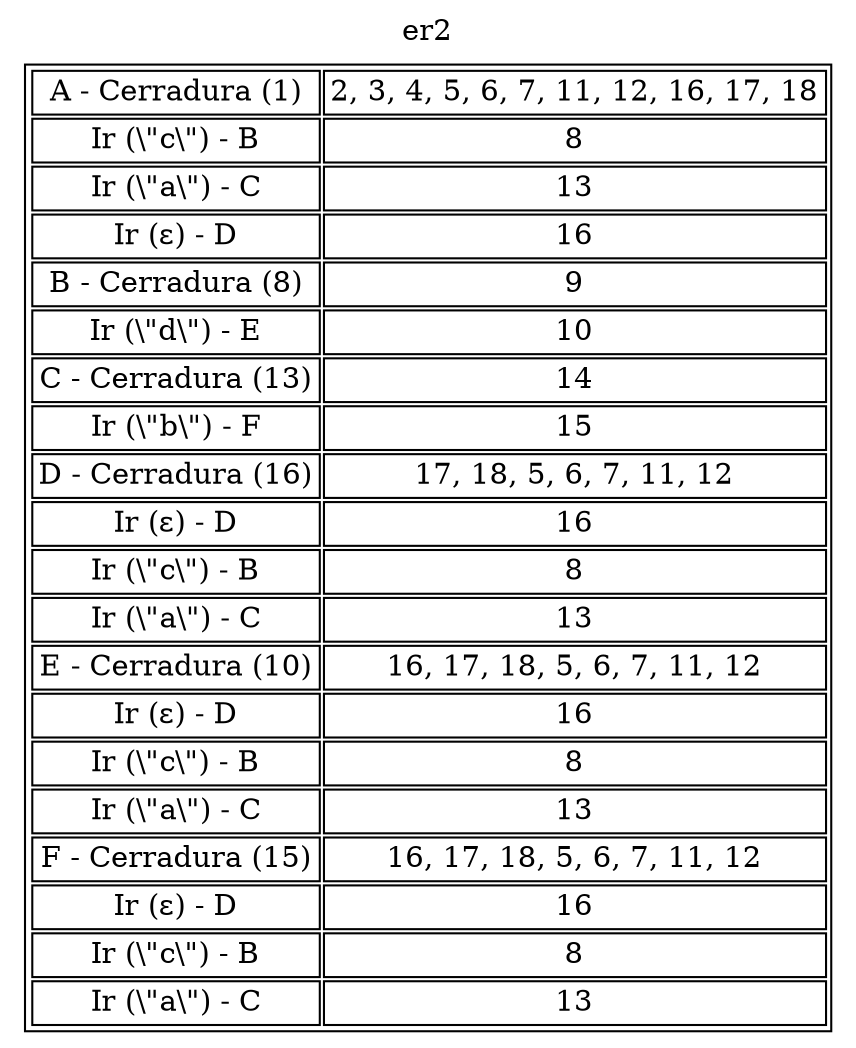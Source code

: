 digraph Cerradura{
labelloc=t;
label="er2";
node [shape=plaintext];
tabla [label=<<table>
<tr><td>A - Cerradura (1)</td><td>2, 3, 4, 5, 6, 7, 11, 12, 16, 17, 18</td></tr>
<tr><td>Ir (\"c\") - B</td><td>8</td></tr>
<tr><td>Ir (\"a\") - C</td><td>13</td></tr>
<tr><td>Ir (ε) - D</td><td>16</td></tr>
<tr><td>B - Cerradura (8)</td><td>9</td></tr>
<tr><td>Ir (\"d\") - E</td><td>10</td></tr>
<tr><td>C - Cerradura (13)</td><td>14</td></tr>
<tr><td>Ir (\"b\") - F</td><td>15</td></tr>
<tr><td>D - Cerradura (16)</td><td>17, 18, 5, 6, 7, 11, 12</td></tr>
<tr><td>Ir (ε) - D</td><td>16</td></tr>
<tr><td>Ir (\"c\") - B</td><td>8</td></tr>
<tr><td>Ir (\"a\") - C</td><td>13</td></tr>
<tr><td>E - Cerradura (10)</td><td>16, 17, 18, 5, 6, 7, 11, 12</td></tr>
<tr><td>Ir (ε) - D</td><td>16</td></tr>
<tr><td>Ir (\"c\") - B</td><td>8</td></tr>
<tr><td>Ir (\"a\") - C</td><td>13</td></tr>
<tr><td>F - Cerradura (15)</td><td>16, 17, 18, 5, 6, 7, 11, 12</td></tr>
<tr><td>Ir (ε) - D</td><td>16</td></tr>
<tr><td>Ir (\"c\") - B</td><td>8</td></tr>
<tr><td>Ir (\"a\") - C</td><td>13</td></tr>
</table>>];
}